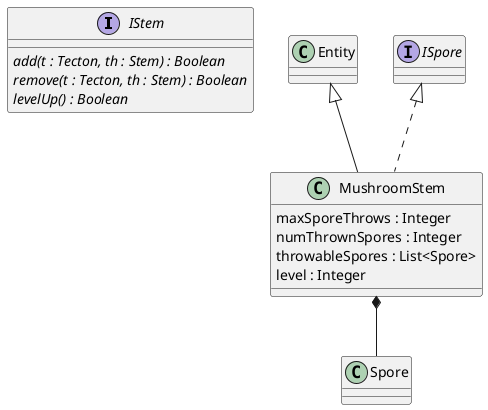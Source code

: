 @startuml stem

interface IStem{
    {abstract} add(t : Tecton, th : Stem) : Boolean
    {abstract} remove(t : Tecton, th : Stem) : Boolean
    {abstract} levelUp() : Boolean
}

MushroomStem *-- Spore
class MushroomStem extends Entity implements ISpore{
    maxSporeThrows : Integer
    numThrownSpores : Integer
    throwableSpores : List<Spore>
    level : Integer
}

@enduml